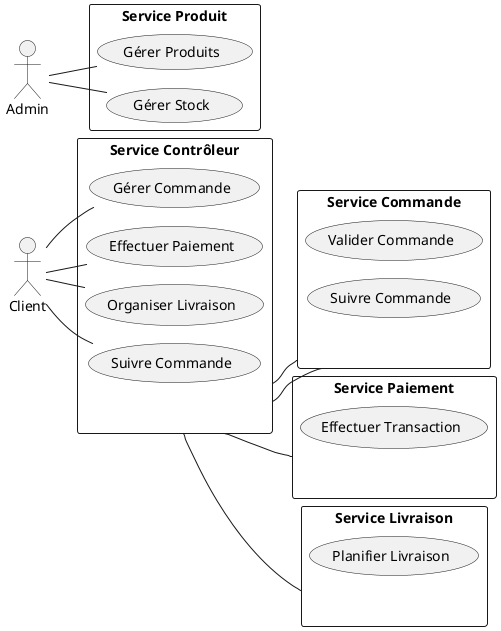 @startuml
!pragma layout smetana
left to right direction

actor Client
actor Admin

rectangle "Service Contrôleur" as SCtrl {
    usecase "Gérer Commande" as UC1
    usecase "Effectuer Paiement" as UC2
    usecase "Organiser Livraison" as UC3
    usecase "Suivre Commande" as UC5
}

rectangle "Service Commande" as SComm {
    usecase "Valider Commande" as UC1_1
    usecase "Suivre Commande" as UC5_1
}

rectangle "Service Paiement" as SPay {
    usecase "Effectuer Transaction" as UC2_1
}

rectangle "Service Livraison" as SLiv {
    usecase "Planifier Livraison" as UC3_1
}

rectangle "Service Produit" as SProd {
    usecase "Gérer Produits" as UC4
    usecase "Gérer Stock" as UC6
}

Client -- UC1
Client -- UC2
Client -- UC3
Client -- UC5

SCtrl -- SComm
SCtrl -- SPay
SCtrl -- SLiv
SCtrl -- SComm

Admin -- UC4
Admin -- UC6

@enduml
